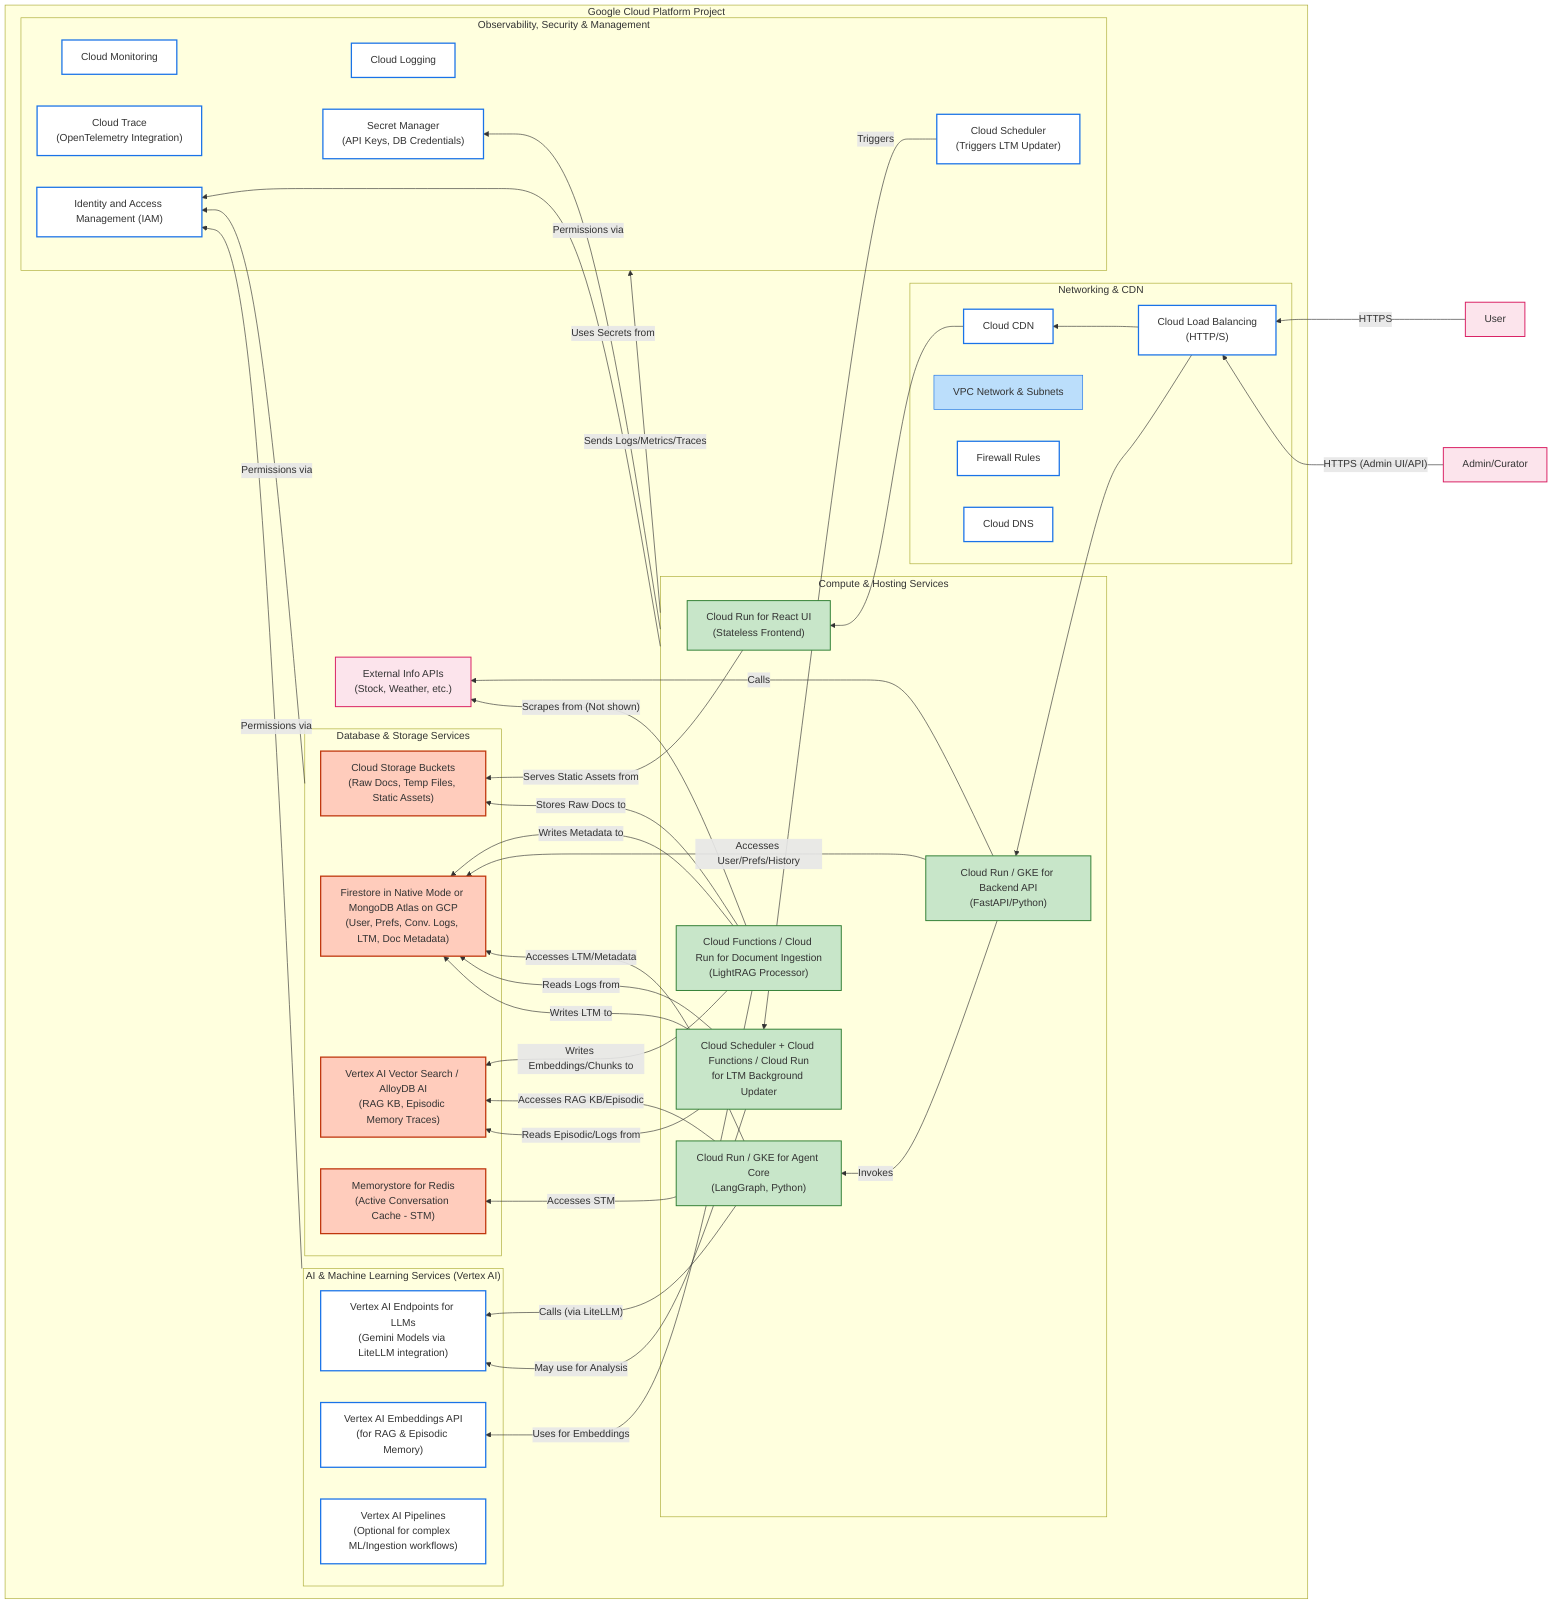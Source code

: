 %%{
  init: {
    'theme': 'base',
    'themeVariables': {
      'fontFamily': 'Comic Sans MS, cursive',
      'fontSize': '12px',
      'primaryColor': '#E3F2FD',        /* Light Blue - GCP background */
      'nodeBorder': '#1A73E8',         /* Google Blue - component borders */
      'lineColor': '#4285F4',          /* Google Blue - connection lines */
      'primaryTextColor': '#202124',   /* Google Dark Grey */
      'gcpServiceColor': '#FFFFFF',    /* White - for GCP service boxes */
      'gcpCategoryColor': '#BBDEFB',   /* Lighter Blue - for GCP service categories */
      'dataStoreColor': '#FFCCBC',     /* Light Coral - for databases */
      'edgeLabelBackground':'#E8F0FE', /* Lighter Google Blue for edge labels */
      'clusterBkg': '#E3F2FD'         /* Light Blue for main cluster */
    },
    'flowchart': {
      'curve': 'basis'
    }
  }
}%%

graph RL
    classDef gcpService fill:#FFFFFF,stroke:#1A73E8,stroke-width:2px,shape:rectangle;
    classDef gcpCategory fill:#BBDEFB,stroke:#1A73E8,stroke-width:1px,shape:roundrect;
    classDef dataStoreService fill:#FFCCBC,stroke:#BF360C,stroke-width:2px,shape:cylinder;
    %% Light Green for App Components */
    classDef appComponent fill:#C8E6C9,stroke:#2E7D32,stroke-width:1.5px,shape:roundrect; 
    %% Light Pink for External */
    classDef external fill:#FCE4EC,stroke:#D81B60,stroke-width:1.5px,shape:rectangle; 

    %% External Entities
    User["User"]:::external;
    Admin["Admin/Curator"]:::external;
    External_APIs["External Info APIs<br/>(Stock, Weather, etc.)"]:::external;

    subgraph GCP_Project ["Google Cloud Platform Project"]
        direction TB

        subgraph Networking_CDN ["Networking & CDN"]
            Cloud_CDN["Cloud CDN"]:::gcpService;
            Cloud_LoadBalancer["Cloud Load Balancing<br/>(HTTP/S)"]:::gcpService;
            VPC_Network["VPC Network & Subnets"]:::gcpCategory;
            Firewall_Rules["Firewall Rules"]:::gcpService;
            Cloud_DNS["Cloud DNS"]:::gcpService;
            Cloud_LoadBalancer --> Cloud_CDN;
        end
        
        subgraph Compute_Services ["Compute & Hosting Services"]
            React_UI_Hosting["Cloud Run for React UI<br/>(Stateless Frontend)"]:::appComponent;
            Backend_API_Service["Cloud Run / GKE for Backend API<br/>(FastAPI/Python)"]:::appComponent;
            Agent_Core_Service["Cloud Run / GKE for Agent Core<br/>(LangGraph, Python)"]:::appComponent;
            Doc_Ingestion_Service["Cloud Functions / Cloud Run for Document Ingestion<br/>(LightRAG Processor)"]:::appComponent;
            LTM_Updater_Service["Cloud Scheduler + Cloud Functions / Cloud Run<br/>for LTM Background Updater"]:::appComponent;
            
            Cloud_CDN --> React_UI_Hosting;
            Cloud_LoadBalancer --> Backend_API_Service;
            Backend_API_Service -- "Invokes" --> Agent_Core_Service;
        end

        subgraph AI_ML_Services ["AI & Machine Learning Services (Vertex AI)"]
            Vertex_AI_Endpoints["Vertex AI Endpoints for LLMs<br/>(Gemini Models via LiteLLM integration)"]:::gcpService;
            Vertex_AI_Embeddings["Vertex AI Embeddings API<br/>(for RAG & Episodic Memory)"]:::gcpService;
            Vertex_AI_Pipelines["Vertex AI Pipelines<br/>(Optional for complex ML/Ingestion workflows)"]:::gcpService;
            
            Agent_Core_Service -- "Calls (via LiteLLM)" --> Vertex_AI_Endpoints;
            Doc_Ingestion_Service -- "Uses for Embeddings" --> Vertex_AI_Embeddings;
            LTM_Updater_Service -- "May use for Analysis" --> Vertex_AI_Endpoints;
        end

        subgraph Database_Storage_Services ["Database & Storage Services"]
            Cloud_Storage_Buckets["Cloud Storage Buckets<br/>(Raw Docs, Temp Files, Static Assets)"]:::dataStoreService;
            Firestore_MongoDB["Firestore in Native Mode or MongoDB Atlas on GCP<br/>(User, Prefs, Conv. Logs, LTM, Doc Metadata)"]:::dataStoreService;
            Vertex_AI_Vector_Search["Vertex AI Vector Search / AlloyDB AI<br/>(RAG KB, Episodic Memory Traces)"]:::dataStoreService;
            Memorystore_Redis["Memorystore for Redis<br/>(Active Conversation Cache - STM)"]:::dataStoreService;

            React_UI_Hosting -- "Serves Static Assets from" --> Cloud_Storage_Buckets;
            Doc_Ingestion_Service -- "Stores Raw Docs to" --> Cloud_Storage_Buckets;
            Doc_Ingestion_Service -- "Writes Metadata to" --> Firestore_MongoDB;
            Doc_Ingestion_Service -- "Writes Embeddings/Chunks to" --> Vertex_AI_Vector_Search;

            Backend_API_Service -- "Accesses User/Prefs/History" --> Firestore_MongoDB;
            Agent_Core_Service -- "Accesses STM" --> Memorystore_Redis;
            Agent_Core_Service -- "Accesses LTM/Metadata" --> Firestore_MongoDB;
            Agent_Core_Service -- "Accesses RAG KB/Episodic" --> Vertex_AI_Vector_Search;
            LTM_Updater_Service -- "Reads Episodic/Logs from" --> Vertex_AI_Vector_Search;
            LTM_Updater_Service -- "Reads Logs from" --> Firestore_MongoDB;
            LTM_Updater_Service -- "Writes LTM to" --> Firestore_MongoDB;
        end
        
        subgraph Observability_Security_Management ["Observability, Security & Management"]
            Cloud_Logging["Cloud Logging"]:::gcpService;
            Cloud_Monitoring["Cloud Monitoring"]:::gcpService;
            Cloud_Trace["Cloud Trace<br/>(OpenTelemetry Integration)"]:::gcpService;
            IAM["Identity and Access Management (IAM)"]:::gcpService;
            Secret_Manager["Secret Manager<br/>(API Keys, DB Credentials)"]:::gcpService;
            Cloud_Scheduler["Cloud Scheduler<br/>(Triggers LTM Updater)"]:::gcpService;

            Cloud_Scheduler -- "Triggers" --> LTM_Updater_Service;
        end

        %% Connecting Compute to Observability & Security
        Compute_Services -- "Sends Logs/Metrics/Traces" --> Observability_Security_Management;
        Compute_Services -- "Uses Secrets from" --> Secret_Manager;
        Compute_Services -- "Permissions via" --> IAM;
        Database_Storage_Services -- "Permissions via" --> IAM;
        AI_ML_Services -- "Permissions via" --> IAM;


        %% Connecting to External (Outside GCP Project but part of overall system)
        Backend_API_Service -- "Calls" --> External_APIs;
    %% Web Sources are external
        Doc_Ingestion_Service -- "Scrapes from (Not shown)" --> External_APIs; 

    end

    %% User/Admin Access Flow
    User -- "HTTPS" --> Cloud_LoadBalancer;
    Admin -- "HTTPS (Admin UI/API)" --> Cloud_LoadBalancer;

    
    %% Apply curved lines using 'basis' interpolation for smooth flow
    linkStyle default interpolate basis;

    %% title Infrastructure Diagram - Deployment on GCP